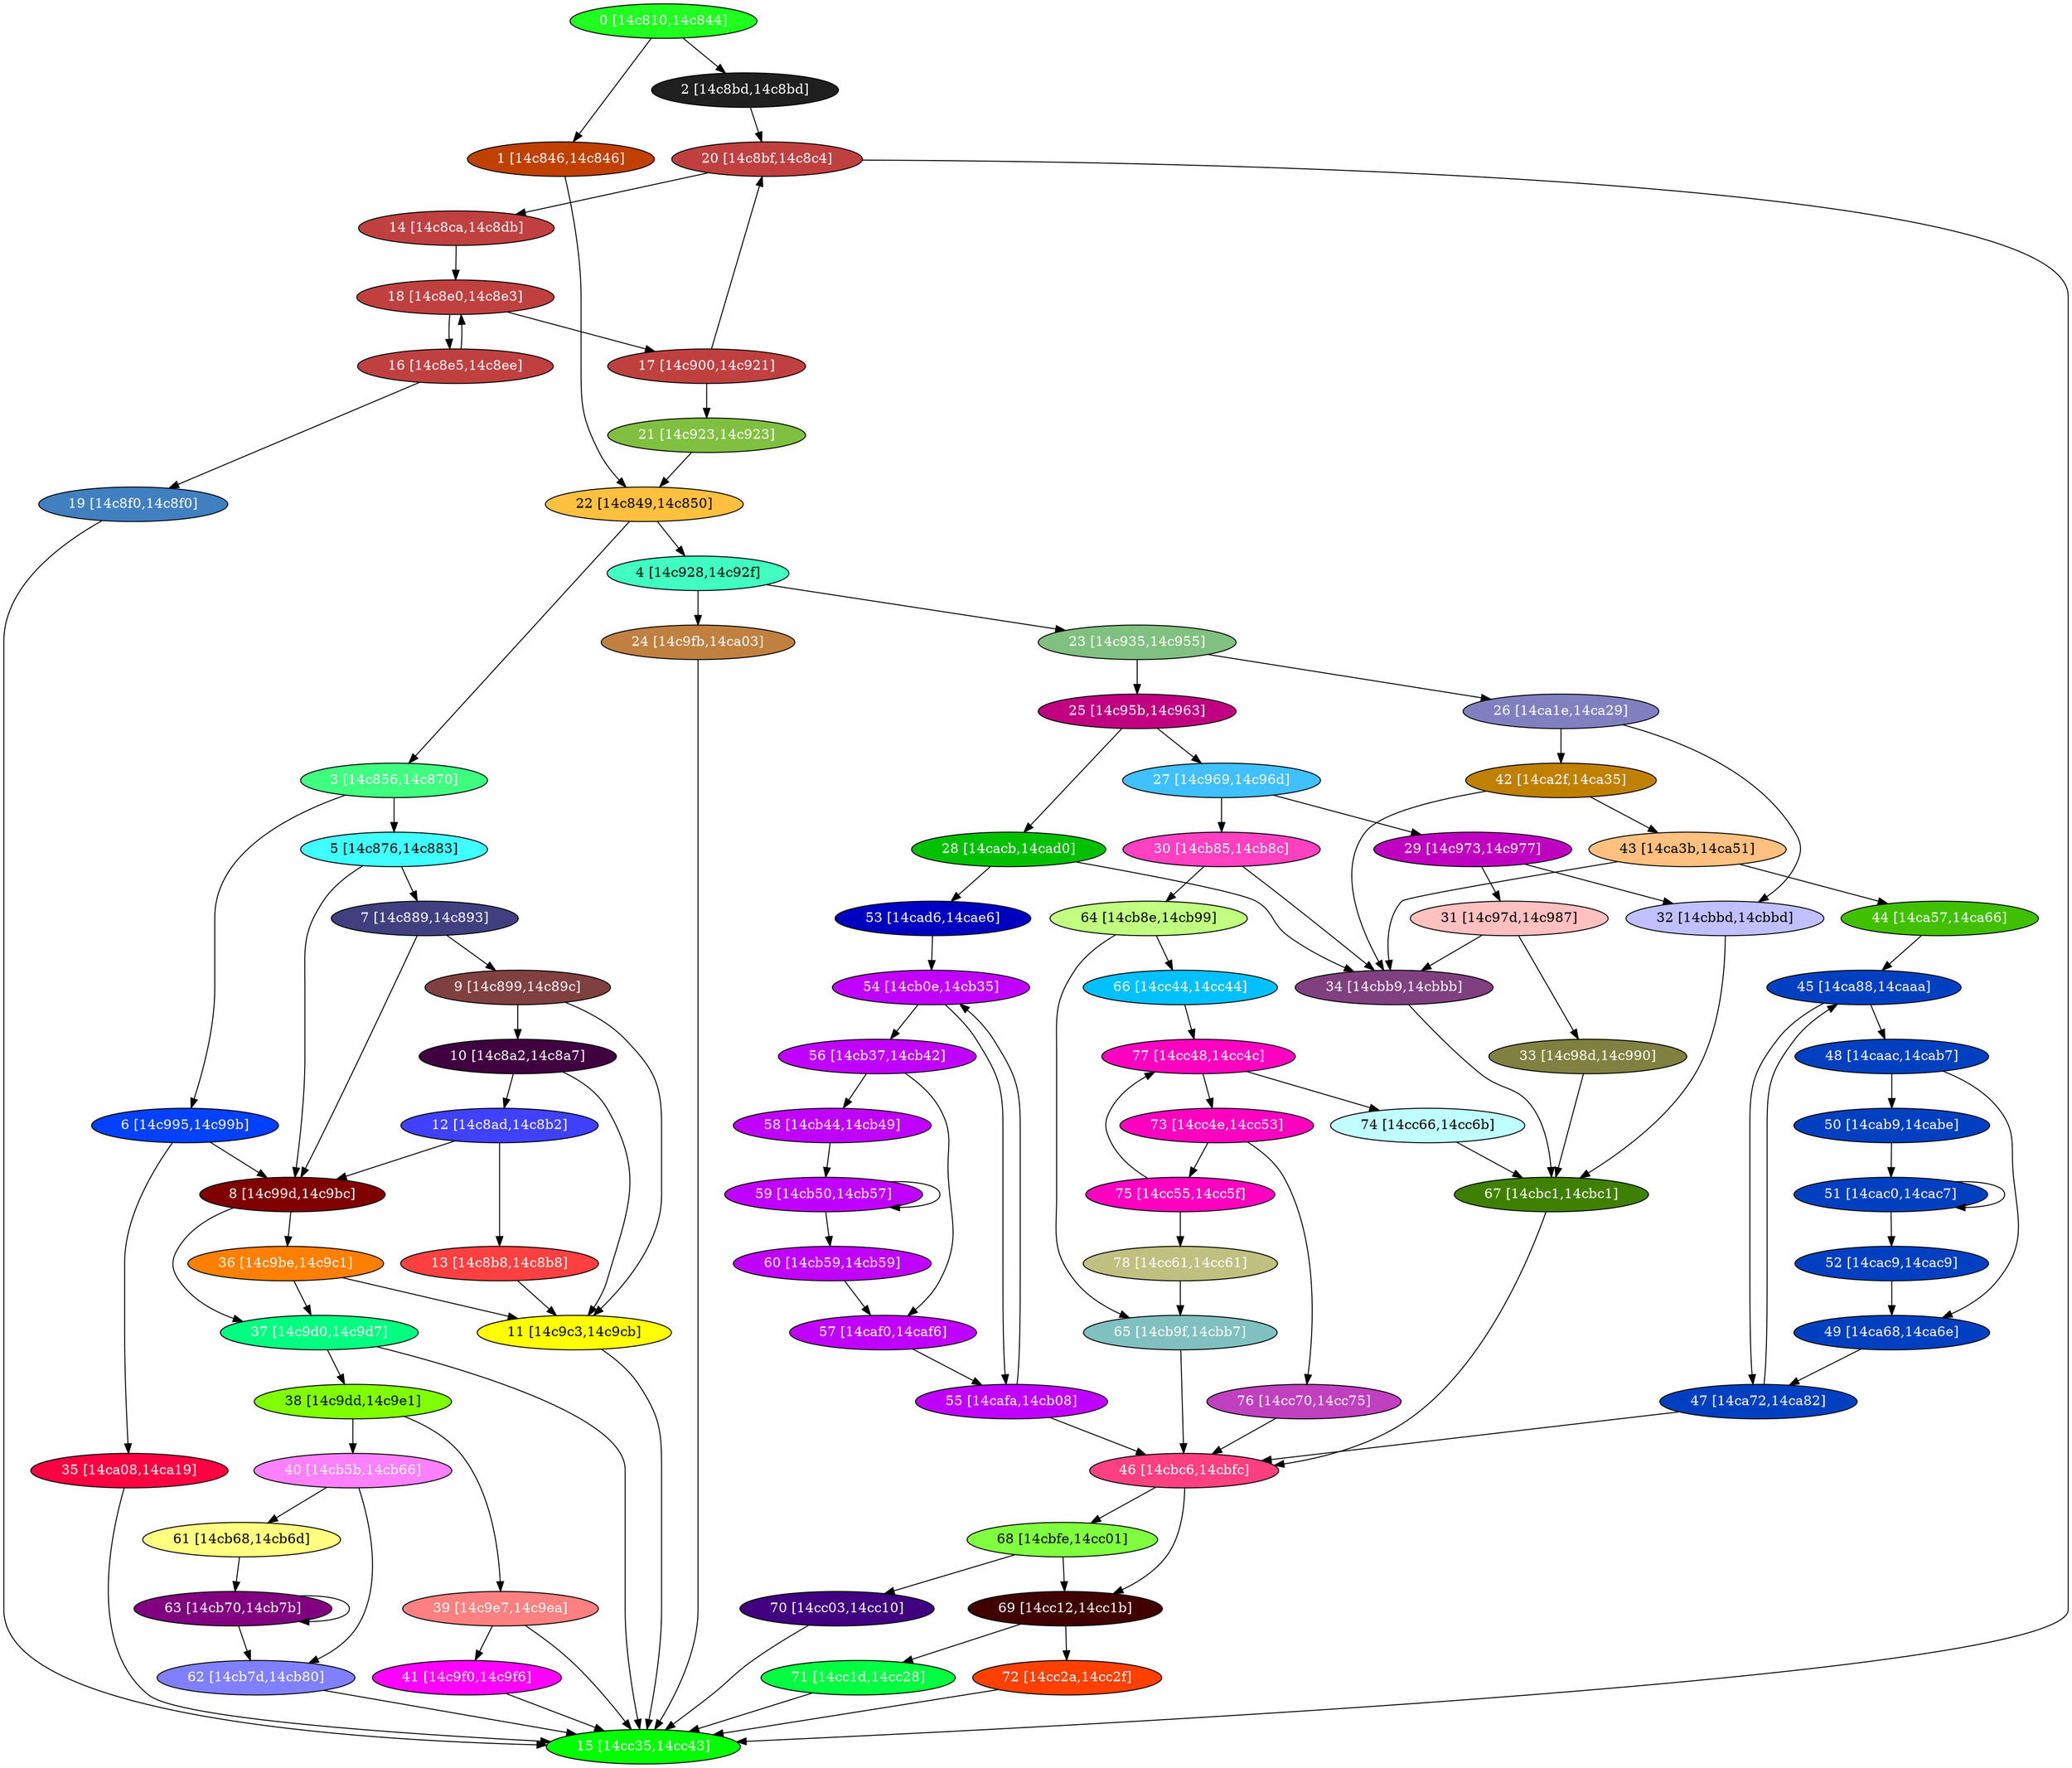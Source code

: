 diGraph libnss3{
	libnss3_0  [style=filled fillcolor="#20FF20" fontcolor="#ffffff" shape=oval label="0 [14c810,14c844]"]
	libnss3_1  [style=filled fillcolor="#C04000" fontcolor="#ffffff" shape=oval label="1 [14c846,14c846]"]
	libnss3_2  [style=filled fillcolor="#202020" fontcolor="#ffffff" shape=oval label="2 [14c8bd,14c8bd]"]
	libnss3_3  [style=filled fillcolor="#40FF80" fontcolor="#ffffff" shape=oval label="3 [14c856,14c870]"]
	libnss3_4  [style=filled fillcolor="#40FFC0" fontcolor="#000000" shape=oval label="4 [14c928,14c92f]"]
	libnss3_5  [style=filled fillcolor="#40FFFF" fontcolor="#000000" shape=oval label="5 [14c876,14c883]"]
	libnss3_6  [style=filled fillcolor="#0040FF" fontcolor="#ffffff" shape=oval label="6 [14c995,14c99b]"]
	libnss3_7  [style=filled fillcolor="#404080" fontcolor="#ffffff" shape=oval label="7 [14c889,14c893]"]
	libnss3_8  [style=filled fillcolor="#800000" fontcolor="#ffffff" shape=oval label="8 [14c99d,14c9bc]"]
	libnss3_9  [style=filled fillcolor="#804040" fontcolor="#ffffff" shape=oval label="9 [14c899,14c89c]"]
	libnss3_a  [style=filled fillcolor="#400040" fontcolor="#ffffff" shape=oval label="10 [14c8a2,14c8a7]"]
	libnss3_b  [style=filled fillcolor="#FFFF00" fontcolor="#000000" shape=oval label="11 [14c9c3,14c9cb]"]
	libnss3_c  [style=filled fillcolor="#4040FF" fontcolor="#ffffff" shape=oval label="12 [14c8ad,14c8b2]"]
	libnss3_d  [style=filled fillcolor="#FF4040" fontcolor="#ffffff" shape=oval label="13 [14c8b8,14c8b8]"]
	libnss3_e  [style=filled fillcolor="#C04040" fontcolor="#ffffff" shape=oval label="14 [14c8ca,14c8db]"]
	libnss3_f  [style=filled fillcolor="#00FF00" fontcolor="#ffffff" shape=oval label="15 [14cc35,14cc43]"]
	libnss3_10  [style=filled fillcolor="#C04040" fontcolor="#ffffff" shape=oval label="16 [14c8e5,14c8ee]"]
	libnss3_11  [style=filled fillcolor="#C04040" fontcolor="#ffffff" shape=oval label="17 [14c900,14c921]"]
	libnss3_12  [style=filled fillcolor="#C04040" fontcolor="#ffffff" shape=oval label="18 [14c8e0,14c8e3]"]
	libnss3_13  [style=filled fillcolor="#4080C0" fontcolor="#ffffff" shape=oval label="19 [14c8f0,14c8f0]"]
	libnss3_14  [style=filled fillcolor="#C04040" fontcolor="#ffffff" shape=oval label="20 [14c8bf,14c8c4]"]
	libnss3_15  [style=filled fillcolor="#80C040" fontcolor="#ffffff" shape=oval label="21 [14c923,14c923]"]
	libnss3_16  [style=filled fillcolor="#FFC040" fontcolor="#000000" shape=oval label="22 [14c849,14c850]"]
	libnss3_17  [style=filled fillcolor="#80C080" fontcolor="#ffffff" shape=oval label="23 [14c935,14c955]"]
	libnss3_18  [style=filled fillcolor="#C08040" fontcolor="#ffffff" shape=oval label="24 [14c9fb,14ca03]"]
	libnss3_19  [style=filled fillcolor="#C00080" fontcolor="#ffffff" shape=oval label="25 [14c95b,14c963]"]
	libnss3_1a  [style=filled fillcolor="#8080C0" fontcolor="#ffffff" shape=oval label="26 [14ca1e,14ca29]"]
	libnss3_1b  [style=filled fillcolor="#40C0FF" fontcolor="#ffffff" shape=oval label="27 [14c969,14c96d]"]
	libnss3_1c  [style=filled fillcolor="#00C000" fontcolor="#ffffff" shape=oval label="28 [14cacb,14cad0]"]
	libnss3_1d  [style=filled fillcolor="#C000C0" fontcolor="#ffffff" shape=oval label="29 [14c973,14c977]"]
	libnss3_1e  [style=filled fillcolor="#FF40C0" fontcolor="#ffffff" shape=oval label="30 [14cb85,14cb8c]"]
	libnss3_1f  [style=filled fillcolor="#FFC0C0" fontcolor="#000000" shape=oval label="31 [14c97d,14c987]"]
	libnss3_20  [style=filled fillcolor="#C0C0FF" fontcolor="#000000" shape=oval label="32 [14cbbd,14cbbd]"]
	libnss3_21  [style=filled fillcolor="#808040" fontcolor="#ffffff" shape=oval label="33 [14c98d,14c990]"]
	libnss3_22  [style=filled fillcolor="#804080" fontcolor="#ffffff" shape=oval label="34 [14cbb9,14cbbb]"]
	libnss3_23  [style=filled fillcolor="#FF0040" fontcolor="#ffffff" shape=oval label="35 [14ca08,14ca19]"]
	libnss3_24  [style=filled fillcolor="#FF8000" fontcolor="#ffffff" shape=oval label="36 [14c9be,14c9c1]"]
	libnss3_25  [style=filled fillcolor="#00FF80" fontcolor="#ffffff" shape=oval label="37 [14c9d0,14c9d7]"]
	libnss3_26  [style=filled fillcolor="#80FF00" fontcolor="#000000" shape=oval label="38 [14c9dd,14c9e1]"]
	libnss3_27  [style=filled fillcolor="#FF8080" fontcolor="#ffffff" shape=oval label="39 [14c9e7,14c9ea]"]
	libnss3_28  [style=filled fillcolor="#FF80FF" fontcolor="#ffffff" shape=oval label="40 [14cb5b,14cb66]"]
	libnss3_29  [style=filled fillcolor="#FF00FF" fontcolor="#ffffff" shape=oval label="41 [14c9f0,14c9f6]"]
	libnss3_2a  [style=filled fillcolor="#C08000" fontcolor="#ffffff" shape=oval label="42 [14ca2f,14ca35]"]
	libnss3_2b  [style=filled fillcolor="#FFC080" fontcolor="#000000" shape=oval label="43 [14ca3b,14ca51]"]
	libnss3_2c  [style=filled fillcolor="#40C000" fontcolor="#ffffff" shape=oval label="44 [14ca57,14ca66]"]
	libnss3_2d  [style=filled fillcolor="#0040C0" fontcolor="#ffffff" shape=oval label="45 [14ca88,14caaa]"]
	libnss3_2e  [style=filled fillcolor="#FF4080" fontcolor="#ffffff" shape=oval label="46 [14cbc6,14cbfc]"]
	libnss3_2f  [style=filled fillcolor="#0040C0" fontcolor="#ffffff" shape=oval label="47 [14ca72,14ca82]"]
	libnss3_30  [style=filled fillcolor="#0040C0" fontcolor="#ffffff" shape=oval label="48 [14caac,14cab7]"]
	libnss3_31  [style=filled fillcolor="#0040C0" fontcolor="#ffffff" shape=oval label="49 [14ca68,14ca6e]"]
	libnss3_32  [style=filled fillcolor="#0040C0" fontcolor="#ffffff" shape=oval label="50 [14cab9,14cabe]"]
	libnss3_33  [style=filled fillcolor="#0040C0" fontcolor="#ffffff" shape=oval label="51 [14cac0,14cac7]"]
	libnss3_34  [style=filled fillcolor="#0040C0" fontcolor="#ffffff" shape=oval label="52 [14cac9,14cac9]"]
	libnss3_35  [style=filled fillcolor="#0000C0" fontcolor="#ffffff" shape=oval label="53 [14cad6,14cae6]"]
	libnss3_36  [style=filled fillcolor="#C000FF" fontcolor="#ffffff" shape=oval label="54 [14cb0e,14cb35]"]
	libnss3_37  [style=filled fillcolor="#C000FF" fontcolor="#ffffff" shape=oval label="55 [14cafa,14cb08]"]
	libnss3_38  [style=filled fillcolor="#C000FF" fontcolor="#ffffff" shape=oval label="56 [14cb37,14cb42]"]
	libnss3_39  [style=filled fillcolor="#C000FF" fontcolor="#ffffff" shape=oval label="57 [14caf0,14caf6]"]
	libnss3_3a  [style=filled fillcolor="#C000FF" fontcolor="#ffffff" shape=oval label="58 [14cb44,14cb49]"]
	libnss3_3b  [style=filled fillcolor="#C000FF" fontcolor="#ffffff" shape=oval label="59 [14cb50,14cb57]"]
	libnss3_3c  [style=filled fillcolor="#C000FF" fontcolor="#ffffff" shape=oval label="60 [14cb59,14cb59]"]
	libnss3_3d  [style=filled fillcolor="#FFFF80" fontcolor="#000000" shape=oval label="61 [14cb68,14cb6d]"]
	libnss3_3e  [style=filled fillcolor="#8080FF" fontcolor="#ffffff" shape=oval label="62 [14cb7d,14cb80]"]
	libnss3_3f  [style=filled fillcolor="#800080" fontcolor="#ffffff" shape=oval label="63 [14cb70,14cb7b]"]
	libnss3_40  [style=filled fillcolor="#C0FF80" fontcolor="#000000" shape=oval label="64 [14cb8e,14cb99]"]
	libnss3_41  [style=filled fillcolor="#80C0C0" fontcolor="#ffffff" shape=oval label="65 [14cb9f,14cbb7]"]
	libnss3_42  [style=filled fillcolor="#00C0FF" fontcolor="#ffffff" shape=oval label="66 [14cc44,14cc44]"]
	libnss3_43  [style=filled fillcolor="#408000" fontcolor="#ffffff" shape=oval label="67 [14cbc1,14cbc1]"]
	libnss3_44  [style=filled fillcolor="#80FF40" fontcolor="#000000" shape=oval label="68 [14cbfe,14cc01]"]
	libnss3_45  [style=filled fillcolor="#400000" fontcolor="#ffffff" shape=oval label="69 [14cc12,14cc1b]"]
	libnss3_46  [style=filled fillcolor="#400080" fontcolor="#ffffff" shape=oval label="70 [14cc03,14cc10]"]
	libnss3_47  [style=filled fillcolor="#00FF40" fontcolor="#ffffff" shape=oval label="71 [14cc1d,14cc28]"]
	libnss3_48  [style=filled fillcolor="#FF4000" fontcolor="#ffffff" shape=oval label="72 [14cc2a,14cc2f]"]
	libnss3_49  [style=filled fillcolor="#FF00C0" fontcolor="#ffffff" shape=oval label="73 [14cc4e,14cc53]"]
	libnss3_4a  [style=filled fillcolor="#C0FFFF" fontcolor="#000000" shape=oval label="74 [14cc66,14cc6b]"]
	libnss3_4b  [style=filled fillcolor="#FF00C0" fontcolor="#ffffff" shape=oval label="75 [14cc55,14cc5f]"]
	libnss3_4c  [style=filled fillcolor="#C040C0" fontcolor="#ffffff" shape=oval label="76 [14cc70,14cc75]"]
	libnss3_4d  [style=filled fillcolor="#FF00C0" fontcolor="#ffffff" shape=oval label="77 [14cc48,14cc4c]"]
	libnss3_4e  [style=filled fillcolor="#C0C080" fontcolor="#ffffff" shape=oval label="78 [14cc61,14cc61]"]

	libnss3_0 -> libnss3_1
	libnss3_0 -> libnss3_2
	libnss3_1 -> libnss3_16
	libnss3_2 -> libnss3_14
	libnss3_3 -> libnss3_5
	libnss3_3 -> libnss3_6
	libnss3_4 -> libnss3_17
	libnss3_4 -> libnss3_18
	libnss3_5 -> libnss3_7
	libnss3_5 -> libnss3_8
	libnss3_6 -> libnss3_8
	libnss3_6 -> libnss3_23
	libnss3_7 -> libnss3_8
	libnss3_7 -> libnss3_9
	libnss3_8 -> libnss3_24
	libnss3_8 -> libnss3_25
	libnss3_9 -> libnss3_a
	libnss3_9 -> libnss3_b
	libnss3_a -> libnss3_b
	libnss3_a -> libnss3_c
	libnss3_b -> libnss3_f
	libnss3_c -> libnss3_8
	libnss3_c -> libnss3_d
	libnss3_d -> libnss3_b
	libnss3_e -> libnss3_12
	libnss3_10 -> libnss3_12
	libnss3_10 -> libnss3_13
	libnss3_11 -> libnss3_14
	libnss3_11 -> libnss3_15
	libnss3_12 -> libnss3_10
	libnss3_12 -> libnss3_11
	libnss3_13 -> libnss3_f
	libnss3_14 -> libnss3_e
	libnss3_14 -> libnss3_f
	libnss3_15 -> libnss3_16
	libnss3_16 -> libnss3_3
	libnss3_16 -> libnss3_4
	libnss3_17 -> libnss3_19
	libnss3_17 -> libnss3_1a
	libnss3_18 -> libnss3_f
	libnss3_19 -> libnss3_1b
	libnss3_19 -> libnss3_1c
	libnss3_1a -> libnss3_20
	libnss3_1a -> libnss3_2a
	libnss3_1b -> libnss3_1d
	libnss3_1b -> libnss3_1e
	libnss3_1c -> libnss3_22
	libnss3_1c -> libnss3_35
	libnss3_1d -> libnss3_1f
	libnss3_1d -> libnss3_20
	libnss3_1e -> libnss3_22
	libnss3_1e -> libnss3_40
	libnss3_1f -> libnss3_21
	libnss3_1f -> libnss3_22
	libnss3_20 -> libnss3_43
	libnss3_21 -> libnss3_43
	libnss3_22 -> libnss3_43
	libnss3_23 -> libnss3_f
	libnss3_24 -> libnss3_b
	libnss3_24 -> libnss3_25
	libnss3_25 -> libnss3_f
	libnss3_25 -> libnss3_26
	libnss3_26 -> libnss3_27
	libnss3_26 -> libnss3_28
	libnss3_27 -> libnss3_f
	libnss3_27 -> libnss3_29
	libnss3_28 -> libnss3_3d
	libnss3_28 -> libnss3_3e
	libnss3_29 -> libnss3_f
	libnss3_2a -> libnss3_22
	libnss3_2a -> libnss3_2b
	libnss3_2b -> libnss3_22
	libnss3_2b -> libnss3_2c
	libnss3_2c -> libnss3_2d
	libnss3_2d -> libnss3_2f
	libnss3_2d -> libnss3_30
	libnss3_2e -> libnss3_44
	libnss3_2e -> libnss3_45
	libnss3_2f -> libnss3_2d
	libnss3_2f -> libnss3_2e
	libnss3_30 -> libnss3_31
	libnss3_30 -> libnss3_32
	libnss3_31 -> libnss3_2f
	libnss3_32 -> libnss3_33
	libnss3_33 -> libnss3_33
	libnss3_33 -> libnss3_34
	libnss3_34 -> libnss3_31
	libnss3_35 -> libnss3_36
	libnss3_36 -> libnss3_37
	libnss3_36 -> libnss3_38
	libnss3_37 -> libnss3_2e
	libnss3_37 -> libnss3_36
	libnss3_38 -> libnss3_39
	libnss3_38 -> libnss3_3a
	libnss3_39 -> libnss3_37
	libnss3_3a -> libnss3_3b
	libnss3_3b -> libnss3_3b
	libnss3_3b -> libnss3_3c
	libnss3_3c -> libnss3_39
	libnss3_3d -> libnss3_3f
	libnss3_3e -> libnss3_f
	libnss3_3f -> libnss3_3e
	libnss3_3f -> libnss3_3f
	libnss3_40 -> libnss3_41
	libnss3_40 -> libnss3_42
	libnss3_41 -> libnss3_2e
	libnss3_42 -> libnss3_4d
	libnss3_43 -> libnss3_2e
	libnss3_44 -> libnss3_45
	libnss3_44 -> libnss3_46
	libnss3_45 -> libnss3_47
	libnss3_45 -> libnss3_48
	libnss3_46 -> libnss3_f
	libnss3_47 -> libnss3_f
	libnss3_48 -> libnss3_f
	libnss3_49 -> libnss3_4b
	libnss3_49 -> libnss3_4c
	libnss3_4a -> libnss3_43
	libnss3_4b -> libnss3_4d
	libnss3_4b -> libnss3_4e
	libnss3_4c -> libnss3_2e
	libnss3_4d -> libnss3_49
	libnss3_4d -> libnss3_4a
	libnss3_4e -> libnss3_41
}